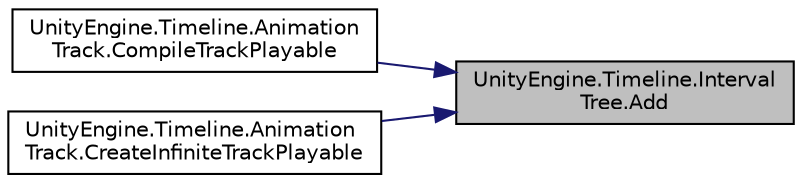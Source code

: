 digraph "UnityEngine.Timeline.IntervalTree.Add"
{
 // LATEX_PDF_SIZE
  edge [fontname="Helvetica",fontsize="10",labelfontname="Helvetica",labelfontsize="10"];
  node [fontname="Helvetica",fontsize="10",shape=record];
  rankdir="RL";
  Node1 [label="UnityEngine.Timeline.Interval\lTree.Add",height=0.2,width=0.4,color="black", fillcolor="grey75", style="filled", fontcolor="black",tooltip="Add an IInterval to the tree"];
  Node1 -> Node2 [dir="back",color="midnightblue",fontsize="10",style="solid",fontname="Helvetica"];
  Node2 [label="UnityEngine.Timeline.Animation\lTrack.CompileTrackPlayable",height=0.2,width=0.4,color="black", fillcolor="white", style="filled",URL="$class_unity_engine_1_1_timeline_1_1_animation_track.html#ad8e21a8c6d61a3e6c01cb4d7da7d2d4b",tooltip=" "];
  Node1 -> Node3 [dir="back",color="midnightblue",fontsize="10",style="solid",fontname="Helvetica"];
  Node3 [label="UnityEngine.Timeline.Animation\lTrack.CreateInfiniteTrackPlayable",height=0.2,width=0.4,color="black", fillcolor="white", style="filled",URL="$class_unity_engine_1_1_timeline_1_1_animation_track.html#a604e7c258952966e5bcb6dcae31a026d",tooltip=" "];
}
